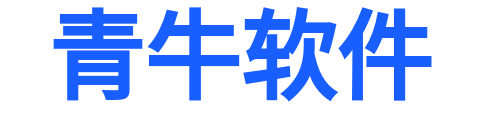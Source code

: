 <mxfile version="13.4.4" type="github">
  <diagram id="gUP05R7k93YVRYVB9Epz" name="Page-1">
    <mxGraphModel dx="478" dy="194" grid="1" gridSize="10" guides="1" tooltips="1" connect="1" arrows="1" fold="1" page="1" pageScale="1" pageWidth="827" pageHeight="1169" math="0" shadow="0">
      <root>
        <mxCell id="0" />
        <mxCell id="1" parent="0" />
        <mxCell id="pm7mzIBb5eRQ0av3qH0T-1" value="&lt;b&gt;&lt;font style=&quot;font-size: 48px&quot; color=&quot;#195eff&quot;&gt;青牛软件&lt;/font&gt;&lt;/b&gt;" style="text;html=1;strokeColor=none;fillColor=none;align=center;verticalAlign=middle;whiteSpace=wrap;rounded=0;" vertex="1" parent="1">
          <mxGeometry x="230" y="110" width="240" height="20" as="geometry" />
        </mxCell>
      </root>
    </mxGraphModel>
  </diagram>
</mxfile>
